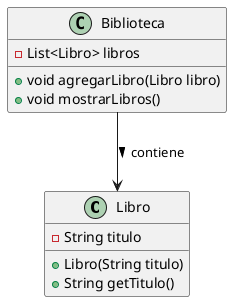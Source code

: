 @startuml Ejercicio8

class Libro {
    - String titulo
    + Libro(String titulo)
    + String getTitulo()
}

class Biblioteca {
    - List<Libro> libros
    + void agregarLibro(Libro libro)
    + void mostrarLibros()
}

Biblioteca --> Libro : contiene >
@enduml
